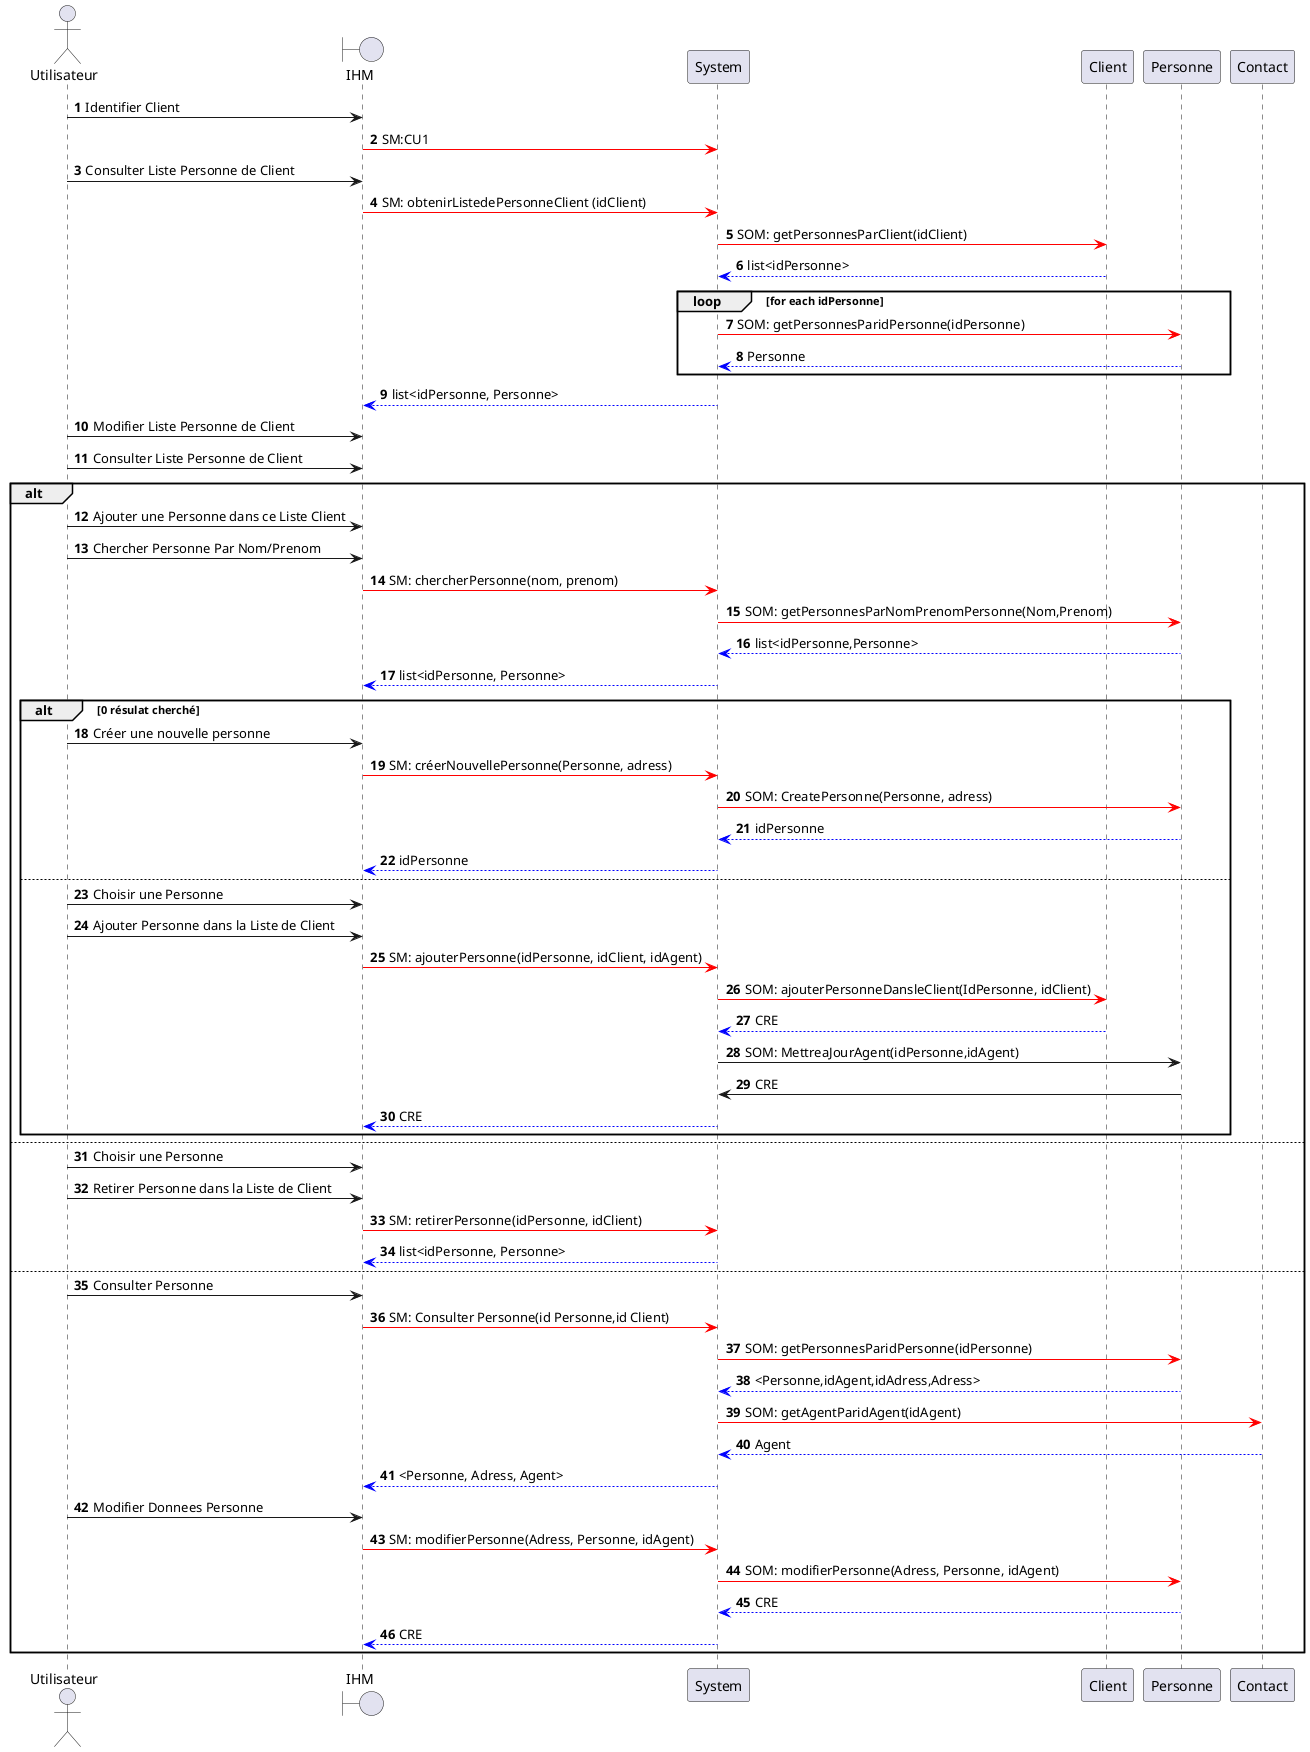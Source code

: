 @startuml

actor Utilisateur as U
boundary IHM as I
participant System as S
participant Client as C
participant Personne as P
participant Contact as Con

'在personne和Contact之间添加一个association 来储存最后一个modifier/ajouter 的Contact的Id
autonumber

U->I: Identifier Client
    I-[#red]>S: SM:CU1

U->I: Consulter Liste Personne de Client
    I-[#red]>S: SM: obtenirListedePersonneClient (idClient)
        S-[#red]>C: SOM: getPersonnesParClient(idClient)
        C-[#0000FF]->S: list<idPersonne>
        loop for each idPersonne
        S-[#red]>P: SOM: getPersonnesParidPersonne(idPersonne)
        P-[#0000FF]->S: Personne
        end

    S-[#0000FF]->I: list<idPersonne, Personne>


U->I: Modifier Liste Personne de Client
U->I: Consulter Liste Personne de Client
alt
    U->I: Ajouter une Personne dans ce Liste Client

    U->I: Chercher Personne Par Nom/Prenom
        I-[#red]>S: SM: chercherPersonne(nom, prenom)
            S-[#red]>P: SOM: getPersonnesParNomPrenomPersonne(Nom,Prenom)
            P-[#0000FF]->S: list<idPersonne,Personne>
        S-[#0000FF]->I: list<idPersonne, Personne>
    alt  0 résulat cherché
    U->I: Créer une nouvelle personne
        I-[#red]>S: SM: créerNouvellePersonne(Personne, adress)
                S-[#red]>P: SOM: CreatePersonne(Personne, adress)
                P-[#0000FF]->S: idPersonne
        S-[#0000FF]->I: idPersonne
    else
    U->I: Choisir une Personne

    U->I: Ajouter Personne dans la Liste de Client
        I-[#red]>S: SM: ajouterPersonne(idPersonne, idClient, idAgent)
            S-[#red]>C: SOM: ajouterPersonneDansleClient(IdPersonne, idClient)
            C-[#0000FF]->S: CRE
            S->P: SOM: MettreaJourAgent(idPersonne,idAgent)
            P->S: CRE
        S-[#0000FF]->I: CRE
    end
else
    U->I: Choisir une Personne
    U->I: Retirer Personne dans la Liste de Client
        I-[#red]>S: SM: retirerPersonne(idPersonne, idClient)
        S-[#0000FF]->I: list<idPersonne, Personne>
else
    U->I: Consulter Personne
        I-[#red]>S: SM: Consulter Personne(id Personne,id Client)
            S-[#red]>P: SOM: getPersonnesParidPersonne(idPersonne)
            P-[#0000FF]->S: <Personne,idAgent,idAdress,Adress>
            S-[#red]>Con: SOM: getAgentParidAgent(idAgent)
            Con-[#0000FF]->S: Agent
        S-[#0000FF]->I: <Personne, Adress, Agent>
    U->I: Modifier Donnees Personne
        I-[#red]>S: SM: modifierPersonne(Adress, Personne, idAgent)
            S-[#red]>P: SOM: modifierPersonne(Adress, Personne, idAgent)
            P-[#0000FF]->S: CRE
        S-[#0000FF]->I: CRE
end
@enduml